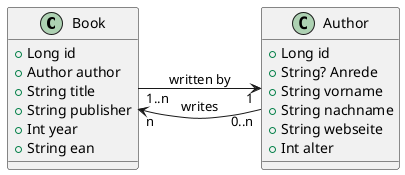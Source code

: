 @startuml
left to right direction

class Book {
  + Long id
  + Author author
  + String title
  + String publisher
  + Int year
  + String ean
}

class Author {
  + Long id
  + String? Anrede
  + String vorname
  + String nachname
  + String webseite
  + Int alter
}

Book "1..n" --> "1" Author : "written by"
Author "0..n" --> "n" Book : "writes"

@enduml